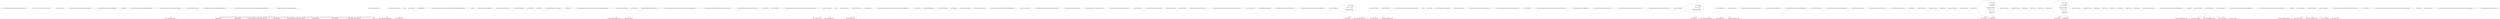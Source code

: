 digraph  {
m0_0 [cluster="Ninject.Tests.Integration.RequestScopeTests.RequestScopeContext.RequestScopeContext()", file="GenericBindings.cs", label="Entry Ninject.Tests.Integration.RequestScopeTests.RequestScopeContext.RequestScopeContext()", span="16-16"];
m0_1 [cluster="Ninject.Tests.Integration.RequestScopeTests.RequestScopeContext.RequestScopeContext()", color=green, community=0, file="GenericBindings.cs", label="var settings = new NinjectSettings { CachePruningInterval = TimeSpan.MaxValue }", prediction=0, span="18-18"];
m0_2 [cluster="Ninject.Tests.Integration.RequestScopeTests.RequestScopeContext.RequestScopeContext()", color=green, community=0, file="GenericBindings.cs", label="kernel = new StandardKernel(settings)", prediction=1, span="19-19"];
m0_3 [cluster="Ninject.Tests.Integration.RequestScopeTests.RequestScopeContext.RequestScopeContext()", file="GenericBindings.cs", label="Exit Ninject.Tests.Integration.RequestScopeTests.RequestScopeContext.RequestScopeContext()", span="16-16"];
m0_66 [cluster="Ninject.OnePerRequestModule.DeactivateInstancesForCurrentHttpRequest()", file="GenericBindings.cs", label="Entry Ninject.OnePerRequestModule.DeactivateInstancesForCurrentHttpRequest()", span="59-59"];
m0_17 [cluster="HttpContext.cstr", file="GenericBindings.cs", label="Entry HttpContext.cstr", span=""];
m0_9 [cluster="Ninject.Tests.Integration.RequestScopeTests.RequestScopeContext.GetFakeHttpContext()", file="GenericBindings.cs", label="Entry Ninject.Tests.Integration.RequestScopeTests.RequestScopeContext.GetFakeHttpContext()", span="27-27"];
m0_10 [cluster="Ninject.Tests.Integration.RequestScopeTests.RequestScopeContext.GetFakeHttpContext()", file="GenericBindings.cs", label="var request = new HttpRequest(''index.html'', ''http://example.org/index.html'', String.Empty)", span="29-29"];
m0_12 [cluster="Ninject.Tests.Integration.RequestScopeTests.RequestScopeContext.GetFakeHttpContext()", file="GenericBindings.cs", label="return new HttpContext(request, response);", span="31-31"];
m0_11 [cluster="Ninject.Tests.Integration.RequestScopeTests.RequestScopeContext.GetFakeHttpContext()", file="GenericBindings.cs", label="var response = new HttpResponse(new StringWriter())", span="30-30"];
m0_13 [cluster="Ninject.Tests.Integration.RequestScopeTests.RequestScopeContext.GetFakeHttpContext()", file="GenericBindings.cs", label="Exit Ninject.Tests.Integration.RequestScopeTests.RequestScopeContext.GetFakeHttpContext()", span="27-27"];
m0_39 [cluster="Ninject.Tests.Integration.RequestScopeTests.WhenServiceIsBoundWithRequestScope.InstancesAreDisposedWhenRequestEndsAndCacheIsPruned()", file="GenericBindings.cs", label="Entry Ninject.Tests.Integration.RequestScopeTests.WhenServiceIsBoundWithRequestScope.InstancesAreDisposedWhenRequestEndsAndCacheIsPruned()", span="61-61"];
m0_42 [cluster="Ninject.Tests.Integration.RequestScopeTests.WhenServiceIsBoundWithRequestScope.InstancesAreDisposedWhenRequestEndsAndCacheIsPruned()", file="GenericBindings.cs", label="BeginNewFakeWebRequest()", span="66-66"];
m0_46 [cluster="Ninject.Tests.Integration.RequestScopeTests.WhenServiceIsBoundWithRequestScope.InstancesAreDisposedWhenRequestEndsAndCacheIsPruned()", file="GenericBindings.cs", label="BeginNewFakeWebRequest()", span="73-73"];
m0_41 [cluster="Ninject.Tests.Integration.RequestScopeTests.WhenServiceIsBoundWithRequestScope.InstancesAreDisposedWhenRequestEndsAndCacheIsPruned()", file="GenericBindings.cs", label="var cache = kernel.Components.Get<ICache>()", span="64-64"];
m0_43 [cluster="Ninject.Tests.Integration.RequestScopeTests.WhenServiceIsBoundWithRequestScope.InstancesAreDisposedWhenRequestEndsAndCacheIsPruned()", file="GenericBindings.cs", label="var instance = kernel.Get<INotifyWhenDisposed>()", span="68-68"];
m0_45 [cluster="Ninject.Tests.Integration.RequestScopeTests.WhenServiceIsBoundWithRequestScope.InstancesAreDisposedWhenRequestEndsAndCacheIsPruned()", file="GenericBindings.cs", label="instance.ShouldBeInstanceOf<NotifiesWhenDisposed>()", span="71-71"];
m0_47 [cluster="Ninject.Tests.Integration.RequestScopeTests.WhenServiceIsBoundWithRequestScope.InstancesAreDisposedWhenRequestEndsAndCacheIsPruned()", file="GenericBindings.cs", label="GC.Collect()", span="75-75"];
m0_40 [cluster="Ninject.Tests.Integration.RequestScopeTests.WhenServiceIsBoundWithRequestScope.InstancesAreDisposedWhenRequestEndsAndCacheIsPruned()", file="GenericBindings.cs", label="kernel.Bind<INotifyWhenDisposed>().To<NotifiesWhenDisposed>().InRequestScope()", span="63-63"];
m0_49 [cluster="Ninject.Tests.Integration.RequestScopeTests.WhenServiceIsBoundWithRequestScope.InstancesAreDisposedWhenRequestEndsAndCacheIsPruned()", file="GenericBindings.cs", label="cache.Prune()", span="78-78"];
m0_44 [cluster="Ninject.Tests.Integration.RequestScopeTests.WhenServiceIsBoundWithRequestScope.InstancesAreDisposedWhenRequestEndsAndCacheIsPruned()", file="GenericBindings.cs", label="instance.ShouldNotBeNull()", span="70-70"];
m0_50 [cluster="Ninject.Tests.Integration.RequestScopeTests.WhenServiceIsBoundWithRequestScope.InstancesAreDisposedWhenRequestEndsAndCacheIsPruned()", file="GenericBindings.cs", label="instance.IsDisposed.ShouldBeTrue()", span="80-80"];
m0_48 [cluster="Ninject.Tests.Integration.RequestScopeTests.WhenServiceIsBoundWithRequestScope.InstancesAreDisposedWhenRequestEndsAndCacheIsPruned()", file="GenericBindings.cs", label="GC.WaitForPendingFinalizers()", span="76-76"];
m0_51 [cluster="Ninject.Tests.Integration.RequestScopeTests.WhenServiceIsBoundWithRequestScope.InstancesAreDisposedWhenRequestEndsAndCacheIsPruned()", file="GenericBindings.cs", label="Exit Ninject.Tests.Integration.RequestScopeTests.WhenServiceIsBoundWithRequestScope.InstancesAreDisposedWhenRequestEndsAndCacheIsPruned()", span="61-61"];
m0_54 [cluster="Unk.>", file="GenericBindings.cs", label="Entry Unk.>", span=""];
m0_33 [cluster="Ninject.Syntax.IBindingInSyntax<T>.InRequestScope()", file="GenericBindings.cs", label="Entry Ninject.Syntax.IBindingInSyntax<T>.InRequestScope()", span="183-183"];
m0_52 [cluster="Ninject.Components.IComponentContainer.Get<T>()", file="GenericBindings.cs", label="Entry Ninject.Components.IComponentContainer.Get<T>()", span="52-52"];
m0_31 [cluster="Ninject.Syntax.BindingRoot.Bind<T>()", file="GenericBindings.cs", label="Entry Ninject.Syntax.BindingRoot.Bind<T>()", span="27-27"];
m0_53 [cluster="Unk.ShouldNotBeNull", file="GenericBindings.cs", label="Entry Unk.ShouldNotBeNull", span=""];
m0_14 [cluster="HttpRequest.cstr", file="GenericBindings.cs", label="Entry HttpRequest.cstr", span=""];
m0_32 [cluster="Ninject.Syntax.IBindingToSyntax<T>.To<TImplementation>()", file="GenericBindings.cs", label="Entry Ninject.Syntax.IBindingToSyntax<T>.To<TImplementation>()", span="40-40"];
m0_15 [cluster="HttpResponse.cstr", file="GenericBindings.cs", label="Entry HttpResponse.cstr", span=""];
m0_57 [cluster="Ninject.Tests.Integration.RequestScopeTests.WhenServiceIsBoundWithRequestScope.InstancesAreDisposedViaOnePerRequestModule()", file="GenericBindings.cs", label="Entry Ninject.Tests.Integration.RequestScopeTests.WhenServiceIsBoundWithRequestScope.InstancesAreDisposedViaOnePerRequestModule()", span="84-84"];
m0_59 [cluster="Ninject.Tests.Integration.RequestScopeTests.WhenServiceIsBoundWithRequestScope.InstancesAreDisposedViaOnePerRequestModule()", file="GenericBindings.cs", label="BeginNewFakeWebRequest()", span="88-88"];
m0_58 [cluster="Ninject.Tests.Integration.RequestScopeTests.WhenServiceIsBoundWithRequestScope.InstancesAreDisposedViaOnePerRequestModule()", file="GenericBindings.cs", label="kernel.Bind<INotifyWhenDisposed>().To<NotifiesWhenDisposed>().InRequestScope()", span="86-86"];
m0_60 [cluster="Ninject.Tests.Integration.RequestScopeTests.WhenServiceIsBoundWithRequestScope.InstancesAreDisposedViaOnePerRequestModule()", file="GenericBindings.cs", label="var instance = kernel.Get<INotifyWhenDisposed>()", span="90-90"];
m0_61 [cluster="Ninject.Tests.Integration.RequestScopeTests.WhenServiceIsBoundWithRequestScope.InstancesAreDisposedViaOnePerRequestModule()", file="GenericBindings.cs", label="instance.ShouldNotBeNull()", span="92-92"];
m0_62 [cluster="Ninject.Tests.Integration.RequestScopeTests.WhenServiceIsBoundWithRequestScope.InstancesAreDisposedViaOnePerRequestModule()", file="GenericBindings.cs", label="instance.ShouldBeInstanceOf<NotifiesWhenDisposed>()", span="93-93"];
m0_64 [cluster="Ninject.Tests.Integration.RequestScopeTests.WhenServiceIsBoundWithRequestScope.InstancesAreDisposedViaOnePerRequestModule()", file="GenericBindings.cs", label="instance.IsDisposed.ShouldBeTrue()", span="97-97"];
m0_63 [cluster="Ninject.Tests.Integration.RequestScopeTests.WhenServiceIsBoundWithRequestScope.InstancesAreDisposedViaOnePerRequestModule()", file="GenericBindings.cs", label="OnePerRequestModule.DeactivateInstancesForCurrentHttpRequest()", span="95-95"];
m0_65 [cluster="Ninject.Tests.Integration.RequestScopeTests.WhenServiceIsBoundWithRequestScope.InstancesAreDisposedViaOnePerRequestModule()", file="GenericBindings.cs", label="Exit Ninject.Tests.Integration.RequestScopeTests.WhenServiceIsBoundWithRequestScope.InstancesAreDisposedViaOnePerRequestModule()", span="84-84"];
m0_5 [cluster="Ninject.StandardKernel.StandardKernel(Ninject.INinjectSettings, params Ninject.Modules.INinjectModule[])", file="GenericBindings.cs", label="Entry Ninject.StandardKernel.StandardKernel(Ninject.INinjectSettings, params Ninject.Modules.INinjectModule[])", span="43-43"];
m0_34 [cluster="Ninject.Syntax.IResolutionRoot.Get<T>(params Ninject.Parameters.IParameter[])", file="GenericBindings.cs", label="Entry Ninject.Syntax.IResolutionRoot.Get<T>(params Ninject.Parameters.IParameter[])", span="34-34"];
m0_35 [cluster="Unk.ShouldBeSameAs", file="GenericBindings.cs", label="Entry Unk.ShouldBeSameAs", span=""];
m0_38 [cluster="Unk.ShouldNotBeSameAs", file="GenericBindings.cs", label="Entry Unk.ShouldNotBeSameAs", span=""];
m0_18 [cluster="Ninject.Tests.Integration.RequestScopeTests.WhenServiceIsBoundWithRequestScope.InstancesAreReusedWithinSameHttpContext()", file="GenericBindings.cs", label="Entry Ninject.Tests.Integration.RequestScopeTests.WhenServiceIsBoundWithRequestScope.InstancesAreReusedWithinSameHttpContext()", span="38-38"];
m0_20 [cluster="Ninject.Tests.Integration.RequestScopeTests.WhenServiceIsBoundWithRequestScope.InstancesAreReusedWithinSameHttpContext()", file="GenericBindings.cs", label="BeginNewFakeWebRequest()", span="42-42"];
m0_24 [cluster="Ninject.Tests.Integration.RequestScopeTests.WhenServiceIsBoundWithRequestScope.InstancesAreReusedWithinSameHttpContext()", file="GenericBindings.cs", label="BeginNewFakeWebRequest()", span="49-49"];
m0_19 [cluster="Ninject.Tests.Integration.RequestScopeTests.WhenServiceIsBoundWithRequestScope.InstancesAreReusedWithinSameHttpContext()", file="GenericBindings.cs", label="kernel.Bind<IWeapon>().To<Sword>().InRequestScope()", span="40-40"];
m0_21 [cluster="Ninject.Tests.Integration.RequestScopeTests.WhenServiceIsBoundWithRequestScope.InstancesAreReusedWithinSameHttpContext()", file="GenericBindings.cs", label="var weapon1 = kernel.Get<IWeapon>()", span="44-44"];
m0_23 [cluster="Ninject.Tests.Integration.RequestScopeTests.WhenServiceIsBoundWithRequestScope.InstancesAreReusedWithinSameHttpContext()", file="GenericBindings.cs", label="weapon1.ShouldBeSameAs(weapon2)", span="47-47"];
m0_25 [cluster="Ninject.Tests.Integration.RequestScopeTests.WhenServiceIsBoundWithRequestScope.InstancesAreReusedWithinSameHttpContext()", file="GenericBindings.cs", label="GC.Collect()", span="51-51"];
m0_22 [cluster="Ninject.Tests.Integration.RequestScopeTests.WhenServiceIsBoundWithRequestScope.InstancesAreReusedWithinSameHttpContext()", file="GenericBindings.cs", label="var weapon2 = kernel.Get<IWeapon>()", span="45-45"];
m0_27 [cluster="Ninject.Tests.Integration.RequestScopeTests.WhenServiceIsBoundWithRequestScope.InstancesAreReusedWithinSameHttpContext()", file="GenericBindings.cs", label="var weapon3 = kernel.Get<IWeapon>()", span="54-54"];
m0_28 [cluster="Ninject.Tests.Integration.RequestScopeTests.WhenServiceIsBoundWithRequestScope.InstancesAreReusedWithinSameHttpContext()", file="GenericBindings.cs", label="weapon3.ShouldNotBeSameAs(weapon1)", span="56-56"];
m0_26 [cluster="Ninject.Tests.Integration.RequestScopeTests.WhenServiceIsBoundWithRequestScope.InstancesAreReusedWithinSameHttpContext()", file="GenericBindings.cs", label="GC.WaitForPendingFinalizers()", span="52-52"];
m0_29 [cluster="Ninject.Tests.Integration.RequestScopeTests.WhenServiceIsBoundWithRequestScope.InstancesAreReusedWithinSameHttpContext()", file="GenericBindings.cs", label="weapon3.ShouldNotBeSameAs(weapon2)", span="57-57"];
m0_30 [cluster="Ninject.Tests.Integration.RequestScopeTests.WhenServiceIsBoundWithRequestScope.InstancesAreReusedWithinSameHttpContext()", file="GenericBindings.cs", label="Exit Ninject.Tests.Integration.RequestScopeTests.WhenServiceIsBoundWithRequestScope.InstancesAreReusedWithinSameHttpContext()", span="38-38"];
m0_36 [cluster="System.GC.Collect()", file="GenericBindings.cs", label="Entry System.GC.Collect()", span="0-0"];
m0_37 [cluster="System.GC.WaitForPendingFinalizers()", file="GenericBindings.cs", label="Entry System.GC.WaitForPendingFinalizers()", span="0-0"];
m0_16 [cluster="System.IO.StringWriter.StringWriter()", file="GenericBindings.cs", label="Entry System.IO.StringWriter.StringWriter()", span="0-0"];
m0_56 [cluster="Unk.ShouldBeTrue", file="GenericBindings.cs", label="Entry Unk.ShouldBeTrue", span=""];
m0_4 [cluster="Ninject.NinjectSettings.NinjectSettings()", file="GenericBindings.cs", label="Entry Ninject.NinjectSettings.NinjectSettings()", span="19-19"];
m0_55 [cluster="Ninject.Activation.Caching.ICache.Prune()", file="GenericBindings.cs", label="Entry Ninject.Activation.Caching.ICache.Prune()", span="50-50"];
m0_6 [cluster="Ninject.Tests.Integration.RequestScopeTests.RequestScopeContext.BeginNewFakeWebRequest()", file="GenericBindings.cs", label="Entry Ninject.Tests.Integration.RequestScopeTests.RequestScopeContext.BeginNewFakeWebRequest()", span="22-22"];
m0_7 [cluster="Ninject.Tests.Integration.RequestScopeTests.RequestScopeContext.BeginNewFakeWebRequest()", color=green, community=0, file="GenericBindings.cs", label="HttpContext.Current = GetFakeHttpContext()", prediction=2, span="24-24"];
m0_8 [cluster="Ninject.Tests.Integration.RequestScopeTests.RequestScopeContext.BeginNewFakeWebRequest()", file="GenericBindings.cs", label="Exit Ninject.Tests.Integration.RequestScopeTests.RequestScopeContext.BeginNewFakeWebRequest()", span="22-22"];
m0_67 [file="GenericBindings.cs", label="Ninject.Tests.Integration.RequestScopeTests.RequestScopeContext", span=""];
m0_68 [file="GenericBindings.cs", label="Ninject.Tests.Integration.RequestScopeTests.WhenServiceIsBoundWithRequestScope", span=""];
m2_49 [cluster="Ninject.Syntax.IBindingOnSyntax<T>.OnDeactivation(System.Action<T>)", file="IResolutionRoot.cs", label="Entry Ninject.Syntax.IBindingOnSyntax<T>.OnDeactivation(System.Action<T>)", span="277-277"];
m2_79 [cluster="Ninject.Tests.Integration.ActivationStrategyTests.ObjectsActivatedOnlyOnce()", file="IResolutionRoot.cs", label="Entry Ninject.Tests.Integration.ActivationStrategyTests.ObjectsActivatedOnlyOnce()", span="114-114"];
m2_80 [cluster="Ninject.Tests.Integration.ActivationStrategyTests.ObjectsActivatedOnlyOnce()", file="IResolutionRoot.cs", label="var kernel = new StandardKernel()", span="116-116"];
m2_81 [cluster="Ninject.Tests.Integration.ActivationStrategyTests.ObjectsActivatedOnlyOnce()", file="IResolutionRoot.cs", label="kernel.Components.Add<IActivationStrategy, TestActivationStrategy>()", span="118-118"];
m2_82 [cluster="Ninject.Tests.Integration.ActivationStrategyTests.ObjectsActivatedOnlyOnce()", file="IResolutionRoot.cs", label="kernel.Bind<IWarrior>().To<Samurai>()", span="119-119"];
m2_83 [cluster="Ninject.Tests.Integration.ActivationStrategyTests.ObjectsActivatedOnlyOnce()", file="IResolutionRoot.cs", label="kernel.Bind<Sword>().ToSelf()", span="120-120"];
m2_84 [cluster="Ninject.Tests.Integration.ActivationStrategyTests.ObjectsActivatedOnlyOnce()", file="IResolutionRoot.cs", label="kernel.Bind<IWeapon>().ToMethod(ctx => ctx.Kernel.Get<Sword>())", span="121-121"];
m2_85 [cluster="Ninject.Tests.Integration.ActivationStrategyTests.ObjectsActivatedOnlyOnce()", file="IResolutionRoot.cs", label="var testActivationStrategy = kernel.Components.GetAll<IActivationStrategy>().OfType<TestActivationStrategy>().Single()", span="122-122"];
m2_86 [cluster="Ninject.Tests.Integration.ActivationStrategyTests.ObjectsActivatedOnlyOnce()", file="IResolutionRoot.cs", label="var warrior = kernel.Get<IWarrior>()", span="124-124"];
m2_87 [cluster="Ninject.Tests.Integration.ActivationStrategyTests.ObjectsActivatedOnlyOnce()", file="IResolutionRoot.cs", label="testActivationStrategy.ActivationCount.ShouldBe(2)", span="126-126"];
m2_88 [cluster="Ninject.Tests.Integration.ActivationStrategyTests.ObjectsActivatedOnlyOnce()", file="IResolutionRoot.cs", label="Exit Ninject.Tests.Integration.ActivationStrategyTests.ObjectsActivatedOnlyOnce()", span="114-114"];
m2_22 [cluster="Ninject.Tests.Integration.ActivationStrategyTests.InstanceIsActivatedOnCreationWithContext()", file="IResolutionRoot.cs", label="Entry Ninject.Tests.Integration.ActivationStrategyTests.InstanceIsActivatedOnCreationWithContext()", span="33-33"];
m2_23 [cluster="Ninject.Tests.Integration.ActivationStrategyTests.InstanceIsActivatedOnCreationWithContext()", file="IResolutionRoot.cs", label="var kernel = new StandardKernel()", span="35-35"];
m2_24 [cluster="Ninject.Tests.Integration.ActivationStrategyTests.InstanceIsActivatedOnCreationWithContext()", file="IResolutionRoot.cs", label="kernel.Bind<Barracks>()\r\n                    .ToSelf()\r\n                    .OnActivation((ctx, instance) =>\r\n                    {\r\n                        instance.Warrior = new FootSoldier();\r\n                        instance.Weapon = new Shuriken();\r\n                    })", span="37-43"];
m2_25 [cluster="Ninject.Tests.Integration.ActivationStrategyTests.InstanceIsActivatedOnCreationWithContext()", file="IResolutionRoot.cs", label="var barracks = kernel.Get<Barracks>()", span="45-45"];
m2_26 [cluster="Ninject.Tests.Integration.ActivationStrategyTests.InstanceIsActivatedOnCreationWithContext()", file="IResolutionRoot.cs", label="barracks.Warrior.ShouldNotBeNull()", span="46-46"];
m2_27 [cluster="Ninject.Tests.Integration.ActivationStrategyTests.InstanceIsActivatedOnCreationWithContext()", file="IResolutionRoot.cs", label="barracks.Warrior.ShouldBeInstanceOf<FootSoldier>()", span="47-47"];
m2_28 [cluster="Ninject.Tests.Integration.ActivationStrategyTests.InstanceIsActivatedOnCreationWithContext()", file="IResolutionRoot.cs", label="barracks.Weapon.ShouldNotBeNull()", span="48-48"];
m2_29 [cluster="Ninject.Tests.Integration.ActivationStrategyTests.InstanceIsActivatedOnCreationWithContext()", file="IResolutionRoot.cs", label="barracks.Weapon.ShouldBeInstanceOf<Shuriken>()", span="49-49"];
m2_30 [cluster="Ninject.Tests.Integration.ActivationStrategyTests.InstanceIsActivatedOnCreationWithContext()", file="IResolutionRoot.cs", label="Exit Ninject.Tests.Integration.ActivationStrategyTests.InstanceIsActivatedOnCreationWithContext()", span="33-33"];
m2_15 [cluster="Unk.>", file="IResolutionRoot.cs", label="Entry Unk.>", span=""];
m2_95 [cluster="Unk.ShouldBe", file="IResolutionRoot.cs", label="Entry Unk.ShouldBe", span=""];
m2_48 [cluster="Ninject.Syntax.IBindingInSyntax<T>.InSingletonScope()", file="IResolutionRoot.cs", label="Entry Ninject.Syntax.IBindingInSyntax<T>.InSingletonScope()", span="165-165"];
m2_10 [cluster="Ninject.Syntax.BindingRoot.Bind<T>()", file="IResolutionRoot.cs", label="Entry Ninject.Syntax.BindingRoot.Bind<T>()", span="27-27"];
m2_89 [cluster="Ninject.Components.IComponentContainer.Add<TComponent, TImplementation>()", file="IResolutionRoot.cs", label="Entry Ninject.Components.IComponentContainer.Add<TComponent, TImplementation>()", span="31-31"];
m2_91 [cluster="Ninject.Syntax.IBindingToSyntax<T>.ToMethod(System.Func<Ninject.Activation.IContext, T>)", file="IResolutionRoot.cs", label="Entry Ninject.Syntax.IBindingToSyntax<T>.ToMethod(System.Func<Ninject.Activation.IContext, T>)", span="72-72"];
m2_14 [cluster="Unk.ShouldNotBeNull", file="IResolutionRoot.cs", label="Entry Unk.ShouldNotBeNull", span=""];
m2_103 [cluster="Ninject.Activation.Strategies.ActivationStrategy.Activate(Ninject.Activation.IContext, Ninject.Activation.InstanceReference)", file="IResolutionRoot.cs", label="Entry Ninject.Activation.Strategies.ActivationStrategy.Activate(Ninject.Activation.IContext, Ninject.Activation.InstanceReference)", span="27-27"];
m2_90 [cluster="Ninject.Syntax.IBindingToSyntax<T>.To<TImplementation>()", file="IResolutionRoot.cs", label="Entry Ninject.Syntax.IBindingToSyntax<T>.To<TImplementation>()", span="40-40"];
m2_94 [cluster="System.Collections.Generic.IEnumerable<TSource>.Single<TSource>()", file="IResolutionRoot.cs", label="Entry System.Collections.Generic.IEnumerable<TSource>.Single<TSource>()", span="0-0"];
m2_31 [cluster="Ninject.Syntax.IBindingOnSyntax<T>.OnActivation(System.Action<Ninject.Activation.IContext, T>)", file="IResolutionRoot.cs", label="Entry Ninject.Syntax.IBindingOnSyntax<T>.OnActivation(System.Action<Ninject.Activation.IContext, T>)", span="271-271"];
m2_0 [cluster="Ninject.Tests.Integration.ActivationStrategyTests.InstanceIsActivatedOnCreation()", file="IResolutionRoot.cs", label="Entry Ninject.Tests.Integration.ActivationStrategyTests.InstanceIsActivatedOnCreation()", span="12-12"];
m2_1 [cluster="Ninject.Tests.Integration.ActivationStrategyTests.InstanceIsActivatedOnCreation()", file="IResolutionRoot.cs", label="var kernel = new StandardKernel()", span="14-14"];
m2_2 [cluster="Ninject.Tests.Integration.ActivationStrategyTests.InstanceIsActivatedOnCreation()", file="IResolutionRoot.cs", label="kernel.Bind<Barracks>()\r\n                    .ToSelf()\r\n                    .OnActivation(instance =>\r\n                                    {\r\n                                        instance.Warrior = new FootSoldier();\r\n                                        instance.Weapon = new Shuriken();\r\n                                    })", span="16-22"];
m2_3 [cluster="Ninject.Tests.Integration.ActivationStrategyTests.InstanceIsActivatedOnCreation()", file="IResolutionRoot.cs", label="var barracks = kernel.Get<Barracks>()", span="24-24"];
m2_4 [cluster="Ninject.Tests.Integration.ActivationStrategyTests.InstanceIsActivatedOnCreation()", file="IResolutionRoot.cs", label="barracks.Warrior.ShouldNotBeNull()", span="25-25"];
m2_5 [cluster="Ninject.Tests.Integration.ActivationStrategyTests.InstanceIsActivatedOnCreation()", file="IResolutionRoot.cs", label="barracks.Warrior.ShouldBeInstanceOf<FootSoldier>()", span="26-26"];
m2_6 [cluster="Ninject.Tests.Integration.ActivationStrategyTests.InstanceIsActivatedOnCreation()", file="IResolutionRoot.cs", label="barracks.Weapon.ShouldNotBeNull()", span="27-27"];
m2_7 [cluster="Ninject.Tests.Integration.ActivationStrategyTests.InstanceIsActivatedOnCreation()", file="IResolutionRoot.cs", label="barracks.Weapon.ShouldBeInstanceOf<Shuriken>()", span="28-28"];
m2_8 [cluster="Ninject.Tests.Integration.ActivationStrategyTests.InstanceIsActivatedOnCreation()", file="IResolutionRoot.cs", label="Exit Ninject.Tests.Integration.ActivationStrategyTests.InstanceIsActivatedOnCreation()", span="12-12"];
m2_92 [cluster="Ninject.Components.IComponentContainer.GetAll<T>()", file="IResolutionRoot.cs", label="Entry Ninject.Components.IComponentContainer.GetAll<T>()", span="59-59"];
m2_9 [cluster="Ninject.StandardKernel.StandardKernel(params Ninject.Modules.INinjectModule[])", file="IResolutionRoot.cs", label="Entry Ninject.StandardKernel.StandardKernel(params Ninject.Modules.INinjectModule[])", span="36-36"];
m2_21 [cluster="Ninject.Tests.Fakes.Shuriken.Shuriken()", file="IResolutionRoot.cs", label="Entry Ninject.Tests.Fakes.Shuriken.Shuriken()", span="4-4"];
m2_13 [cluster="Ninject.Syntax.IResolutionRoot.Get<T>(params Ninject.Parameters.IParameter[])", file="IResolutionRoot.cs", label="Entry Ninject.Syntax.IResolutionRoot.Get<T>(params Ninject.Parameters.IParameter[])", span="34-34"];
m2_11 [cluster="Ninject.Syntax.IBindingToSyntax<T>.ToSelf()", file="IResolutionRoot.cs", label="Entry Ninject.Syntax.IBindingToSyntax<T>.ToSelf()", span="34-34"];
m2_12 [cluster="Ninject.Syntax.IBindingOnSyntax<T>.OnActivation(System.Action<T>)", file="IResolutionRoot.cs", label="Entry Ninject.Syntax.IBindingOnSyntax<T>.OnActivation(System.Action<T>)", span="266-266"];
m2_93 [cluster="System.Collections.IEnumerable.OfType<TResult>()", file="IResolutionRoot.cs", label="Entry System.Collections.IEnumerable.OfType<TResult>()", span="0-0"];
m2_96 [cluster="lambda expression", file="IResolutionRoot.cs", label="Entry lambda expression", span="121-121"];
m2_16 [cluster="lambda expression", file="IResolutionRoot.cs", label="Entry lambda expression", span="18-22"];
m2_17 [cluster="lambda expression", file="IResolutionRoot.cs", label="instance.Warrior = new FootSoldier()", span="20-20"];
m2_18 [cluster="lambda expression", file="IResolutionRoot.cs", label="instance.Weapon = new Shuriken()", span="21-21"];
m2_19 [cluster="lambda expression", file="IResolutionRoot.cs", label="Exit lambda expression", span="18-22"];
m2_32 [cluster="lambda expression", file="IResolutionRoot.cs", label="Entry lambda expression", span="39-43"];
m2_33 [cluster="lambda expression", file="IResolutionRoot.cs", label="instance.Warrior = new FootSoldier()", span="41-41"];
m2_34 [cluster="lambda expression", file="IResolutionRoot.cs", label="instance.Weapon = new Shuriken()", span="42-42"];
m2_35 [cluster="lambda expression", file="IResolutionRoot.cs", label="Exit lambda expression", span="39-43"];
m2_51 [cluster="lambda expression", file="IResolutionRoot.cs", label="Entry lambda expression", span="62-66"];
m2_55 [cluster="lambda expression", file="IResolutionRoot.cs", label="Entry lambda expression", span="67-71"];
m2_52 [cluster="lambda expression", file="IResolutionRoot.cs", label="instance.Warrior = new FootSoldier()", span="64-64"];
m2_53 [cluster="lambda expression", file="IResolutionRoot.cs", label="instance.Weapon = new Shuriken()", span="65-65"];
m2_54 [cluster="lambda expression", file="IResolutionRoot.cs", label="Exit lambda expression", span="62-66"];
m2_56 [cluster="lambda expression", file="IResolutionRoot.cs", label="instance.Warrior = null", span="69-69"];
m2_57 [cluster="lambda expression", file="IResolutionRoot.cs", label="instance.Weapon = null", span="70-70"];
m2_58 [cluster="lambda expression", file="IResolutionRoot.cs", label="Exit lambda expression", span="67-71"];
m2_71 [cluster="lambda expression", file="IResolutionRoot.cs", label="Entry lambda expression", span="92-96"];
m2_75 [cluster="lambda expression", file="IResolutionRoot.cs", label="Entry lambda expression", span="97-101"];
m2_72 [cluster="lambda expression", file="IResolutionRoot.cs", label="instance.Warrior = new FootSoldier()", span="94-94"];
m2_73 [cluster="lambda expression", file="IResolutionRoot.cs", label="instance.Weapon = new Shuriken()", span="95-95"];
m2_74 [cluster="lambda expression", file="IResolutionRoot.cs", label="Exit lambda expression", span="92-96"];
m2_76 [cluster="lambda expression", file="IResolutionRoot.cs", label="instance.Warrior = null", span="99-99"];
m2_77 [cluster="lambda expression", file="IResolutionRoot.cs", label="instance.Weapon = null", span="100-100"];
m2_78 [cluster="lambda expression", file="IResolutionRoot.cs", label="Exit lambda expression", span="97-101"];
m2_97 [cluster="lambda expression", file="IResolutionRoot.cs", label="ctx.Kernel.Get<Sword>()", span="121-121"];
m2_98 [cluster="lambda expression", file="IResolutionRoot.cs", label="Exit lambda expression", span="121-121"];
m2_20 [cluster="Ninject.Tests.Fakes.FootSoldier.FootSoldier()", file="IResolutionRoot.cs", label="Entry Ninject.Tests.Fakes.FootSoldier.FootSoldier()", span="2-2"];
m2_36 [cluster="Ninject.Tests.Integration.ActivationStrategyTests.InstanceIsDeactivatedWhenItLeavesScope()", file="IResolutionRoot.cs", label="Entry Ninject.Tests.Integration.ActivationStrategyTests.InstanceIsDeactivatedWhenItLeavesScope()", span="54-54"];
m2_37 [cluster="Ninject.Tests.Integration.ActivationStrategyTests.InstanceIsDeactivatedWhenItLeavesScope()", file="IResolutionRoot.cs", label="Barracks barracks", span="56-56"];
m2_38 [cluster="Ninject.Tests.Integration.ActivationStrategyTests.InstanceIsDeactivatedWhenItLeavesScope()", file="IResolutionRoot.cs", label="var kernel = new StandardKernel()", span="57-57"];
m2_39 [cluster="Ninject.Tests.Integration.ActivationStrategyTests.InstanceIsDeactivatedWhenItLeavesScope()", file="IResolutionRoot.cs", label="kernel.Bind<Barracks>()\r\n                    .ToSelf()\r\n                    .InSingletonScope()\r\n                    .OnActivation(instance =>\r\n                                    {\r\n                                        instance.Warrior = new FootSoldier();\r\n                                        instance.Weapon = new Shuriken();\r\n                                    })\r\n                    .OnDeactivation(instance =>\r\n                                    {\r\n                                        instance.Warrior = null;\r\n                                        instance.Weapon = null;\r\n                                    })", span="59-71"];
m2_40 [cluster="Ninject.Tests.Integration.ActivationStrategyTests.InstanceIsDeactivatedWhenItLeavesScope()", file="IResolutionRoot.cs", label="barracks = kernel.Get<Barracks>()", span="73-73"];
m2_41 [cluster="Ninject.Tests.Integration.ActivationStrategyTests.InstanceIsDeactivatedWhenItLeavesScope()", file="IResolutionRoot.cs", label="barracks.Warrior.ShouldNotBeNull()", span="74-74"];
m2_42 [cluster="Ninject.Tests.Integration.ActivationStrategyTests.InstanceIsDeactivatedWhenItLeavesScope()", file="IResolutionRoot.cs", label="barracks.Warrior.ShouldBeInstanceOf<FootSoldier>()", span="75-75"];
m2_43 [cluster="Ninject.Tests.Integration.ActivationStrategyTests.InstanceIsDeactivatedWhenItLeavesScope()", file="IResolutionRoot.cs", label="barracks.Weapon.ShouldNotBeNull()", span="76-76"];
m2_44 [cluster="Ninject.Tests.Integration.ActivationStrategyTests.InstanceIsDeactivatedWhenItLeavesScope()", file="IResolutionRoot.cs", label="barracks.Weapon.ShouldBeInstanceOf<Shuriken>()", span="77-77"];
m2_45 [cluster="Ninject.Tests.Integration.ActivationStrategyTests.InstanceIsDeactivatedWhenItLeavesScope()", file="IResolutionRoot.cs", label="barracks.Warrior.ShouldBeNull()", span="79-79"];
m2_46 [cluster="Ninject.Tests.Integration.ActivationStrategyTests.InstanceIsDeactivatedWhenItLeavesScope()", file="IResolutionRoot.cs", label="barracks.Weapon.ShouldBeNull()", span="80-80"];
m2_47 [cluster="Ninject.Tests.Integration.ActivationStrategyTests.InstanceIsDeactivatedWhenItLeavesScope()", file="IResolutionRoot.cs", label="Exit Ninject.Tests.Integration.ActivationStrategyTests.InstanceIsDeactivatedWhenItLeavesScope()", span="54-54"];
m2_59 [cluster="Ninject.Tests.Integration.ActivationStrategyTests.InstanceIsDeactivatedWhenItLeavesScopeWithContext()", file="IResolutionRoot.cs", label="Entry Ninject.Tests.Integration.ActivationStrategyTests.InstanceIsDeactivatedWhenItLeavesScopeWithContext()", span="84-84"];
m2_60 [cluster="Ninject.Tests.Integration.ActivationStrategyTests.InstanceIsDeactivatedWhenItLeavesScopeWithContext()", file="IResolutionRoot.cs", label="Barracks barracks", span="86-86"];
m2_61 [cluster="Ninject.Tests.Integration.ActivationStrategyTests.InstanceIsDeactivatedWhenItLeavesScopeWithContext()", file="IResolutionRoot.cs", label="var kernel = new StandardKernel()", span="87-87"];
m2_62 [cluster="Ninject.Tests.Integration.ActivationStrategyTests.InstanceIsDeactivatedWhenItLeavesScopeWithContext()", file="IResolutionRoot.cs", label="kernel.Bind<Barracks>()\r\n                    .ToSelf()\r\n                    .InSingletonScope()\r\n                    .OnActivation((ctx, instance) =>\r\n                    {\r\n                        instance.Warrior = new FootSoldier();\r\n                        instance.Weapon = new Shuriken();\r\n                    })\r\n                    .OnDeactivation(instance =>\r\n                    {\r\n                        instance.Warrior = null;\r\n                        instance.Weapon = null;\r\n                    })", span="89-101"];
m2_63 [cluster="Ninject.Tests.Integration.ActivationStrategyTests.InstanceIsDeactivatedWhenItLeavesScopeWithContext()", file="IResolutionRoot.cs", label="barracks = kernel.Get<Barracks>()", span="103-103"];
m2_64 [cluster="Ninject.Tests.Integration.ActivationStrategyTests.InstanceIsDeactivatedWhenItLeavesScopeWithContext()", file="IResolutionRoot.cs", label="barracks.Warrior.ShouldNotBeNull()", span="104-104"];
m2_65 [cluster="Ninject.Tests.Integration.ActivationStrategyTests.InstanceIsDeactivatedWhenItLeavesScopeWithContext()", file="IResolutionRoot.cs", label="barracks.Warrior.ShouldBeInstanceOf<FootSoldier>()", span="105-105"];
m2_66 [cluster="Ninject.Tests.Integration.ActivationStrategyTests.InstanceIsDeactivatedWhenItLeavesScopeWithContext()", file="IResolutionRoot.cs", label="barracks.Weapon.ShouldNotBeNull()", span="106-106"];
m2_67 [cluster="Ninject.Tests.Integration.ActivationStrategyTests.InstanceIsDeactivatedWhenItLeavesScopeWithContext()", file="IResolutionRoot.cs", label="barracks.Weapon.ShouldBeInstanceOf<Shuriken>()", span="107-107"];
m2_68 [cluster="Ninject.Tests.Integration.ActivationStrategyTests.InstanceIsDeactivatedWhenItLeavesScopeWithContext()", file="IResolutionRoot.cs", label="barracks.Warrior.ShouldBeNull()", span="109-109"];
m2_69 [cluster="Ninject.Tests.Integration.ActivationStrategyTests.InstanceIsDeactivatedWhenItLeavesScopeWithContext()", file="IResolutionRoot.cs", label="barracks.Weapon.ShouldBeNull()", span="110-110"];
m2_70 [cluster="Ninject.Tests.Integration.ActivationStrategyTests.InstanceIsDeactivatedWhenItLeavesScopeWithContext()", file="IResolutionRoot.cs", label="Exit Ninject.Tests.Integration.ActivationStrategyTests.InstanceIsDeactivatedWhenItLeavesScopeWithContext()", span="84-84"];
m2_50 [cluster="Unk.ShouldBeNull", file="IResolutionRoot.cs", label="Entry Unk.ShouldBeNull", span=""];
m2_99 [cluster="Ninject.Tests.Integration.ActivationStrategyTests.TestActivationStrategy.Activate(Ninject.Activation.IContext, Ninject.Activation.InstanceReference)", file="IResolutionRoot.cs", label="Entry Ninject.Tests.Integration.ActivationStrategyTests.TestActivationStrategy.Activate(Ninject.Activation.IContext, Ninject.Activation.InstanceReference)", span="142-142"];
m2_100 [cluster="Ninject.Tests.Integration.ActivationStrategyTests.TestActivationStrategy.Activate(Ninject.Activation.IContext, Ninject.Activation.InstanceReference)", file="IResolutionRoot.cs", label="this.activationCount++", span="144-144"];
m2_101 [cluster="Ninject.Tests.Integration.ActivationStrategyTests.TestActivationStrategy.Activate(Ninject.Activation.IContext, Ninject.Activation.InstanceReference)", file="IResolutionRoot.cs", label="base.Activate(context, reference)", span="145-145"];
m2_102 [cluster="Ninject.Tests.Integration.ActivationStrategyTests.TestActivationStrategy.Activate(Ninject.Activation.IContext, Ninject.Activation.InstanceReference)", file="IResolutionRoot.cs", label="Exit Ninject.Tests.Integration.ActivationStrategyTests.TestActivationStrategy.Activate(Ninject.Activation.IContext, Ninject.Activation.InstanceReference)", span="142-142"];
m2_104 [file="IResolutionRoot.cs", label="Ninject.Tests.Integration.ActivationStrategyTests.TestActivationStrategy", span=""];
m0_10 -> m0_12  [color=darkseagreen4, key=1, label=request, style=dashed];
m0_41 -> m0_49  [color=darkseagreen4, key=1, label=cache, style=dashed];
m0_43 -> m0_45  [color=darkseagreen4, key=1, label=instance, style=dashed];
m0_43 -> m0_50  [color=darkseagreen4, key=1, label=instance, style=dashed];
m0_60 -> m0_62  [color=darkseagreen4, key=1, label=instance, style=dashed];
m0_60 -> m0_64  [color=darkseagreen4, key=1, label=instance, style=dashed];
m0_21 -> m0_23  [color=darkseagreen4, key=1, label=weapon1, style=dashed];
m0_21 -> m0_28  [color=darkseagreen4, key=1, label=weapon1, style=dashed];
m0_22 -> m0_29  [color=darkseagreen4, key=1, label=weapon2, style=dashed];
m0_27 -> m0_29  [color=darkseagreen4, key=1, label=weapon3, style=dashed];
m0_68 -> m0_20  [color=darkseagreen4, key=1, label="Ninject.Tests.Integration.RequestScopeTests.WhenServiceIsBoundWithRequestScope", style=dashed];
m0_68 -> m0_24  [color=darkseagreen4, key=1, label="Ninject.Tests.Integration.RequestScopeTests.WhenServiceIsBoundWithRequestScope", style=dashed];
m0_68 -> m0_42  [color=darkseagreen4, key=1, label="Ninject.Tests.Integration.RequestScopeTests.WhenServiceIsBoundWithRequestScope", style=dashed];
m0_68 -> m0_46  [color=darkseagreen4, key=1, label="Ninject.Tests.Integration.RequestScopeTests.WhenServiceIsBoundWithRequestScope", style=dashed];
m0_68 -> m0_59  [color=darkseagreen4, key=1, label="Ninject.Tests.Integration.RequestScopeTests.WhenServiceIsBoundWithRequestScope", style=dashed];
m0_68 -> m0_19  [color=darkseagreen4, key=1, label="Ninject.Tests.Integration.RequestScopeTests.WhenServiceIsBoundWithRequestScope", style=dashed];
m0_68 -> m0_40  [color=darkseagreen4, key=1, label="Ninject.Tests.Integration.RequestScopeTests.WhenServiceIsBoundWithRequestScope", style=dashed];
m0_68 -> m0_58  [color=darkseagreen4, key=1, label="Ninject.Tests.Integration.RequestScopeTests.WhenServiceIsBoundWithRequestScope", style=dashed];
m2_24 -> m2_32  [color=darkseagreen4, key=1, label="lambda expression", style=dashed];
m2_25 -> m2_27  [color=darkseagreen4, key=1, label=barracks, style=dashed];
m2_25 -> m2_28  [color=darkseagreen4, key=1, label=barracks, style=dashed];
m2_25 -> m2_29  [color=darkseagreen4, key=1, label=barracks, style=dashed];
m2_2 -> m2_16  [color=darkseagreen4, key=1, label="lambda expression", style=dashed];
m2_3 -> m2_5  [color=darkseagreen4, key=1, label=barracks, style=dashed];
m2_3 -> m2_6  [color=darkseagreen4, key=1, label=barracks, style=dashed];
m2_3 -> m2_7  [color=darkseagreen4, key=1, label=barracks, style=dashed];
m2_39 -> m2_51  [color=darkseagreen4, key=1, label="lambda expression", style=dashed];
m2_39 -> m2_55  [color=darkseagreen4, key=1, label="lambda expression", style=dashed];
m2_40 -> m2_42  [color=darkseagreen4, key=1, label=barracks, style=dashed];
m2_40 -> m2_43  [color=darkseagreen4, key=1, label=barracks, style=dashed];
m2_40 -> m2_44  [color=darkseagreen4, key=1, label=barracks, style=dashed];
m2_40 -> m2_45  [color=darkseagreen4, key=1, label=barracks, style=dashed];
m2_40 -> m2_46  [color=darkseagreen4, key=1, label=barracks, style=dashed];
m2_62 -> m2_71  [color=darkseagreen4, key=1, label="lambda expression", style=dashed];
m2_62 -> m2_75  [color=darkseagreen4, key=1, label="lambda expression", style=dashed];
m2_63 -> m2_65  [color=darkseagreen4, key=1, label=barracks, style=dashed];
m2_63 -> m2_66  [color=darkseagreen4, key=1, label=barracks, style=dashed];
m2_63 -> m2_67  [color=darkseagreen4, key=1, label=barracks, style=dashed];
m2_63 -> m2_68  [color=darkseagreen4, key=1, label=barracks, style=dashed];
m2_63 -> m2_69  [color=darkseagreen4, key=1, label=barracks, style=dashed];
}
